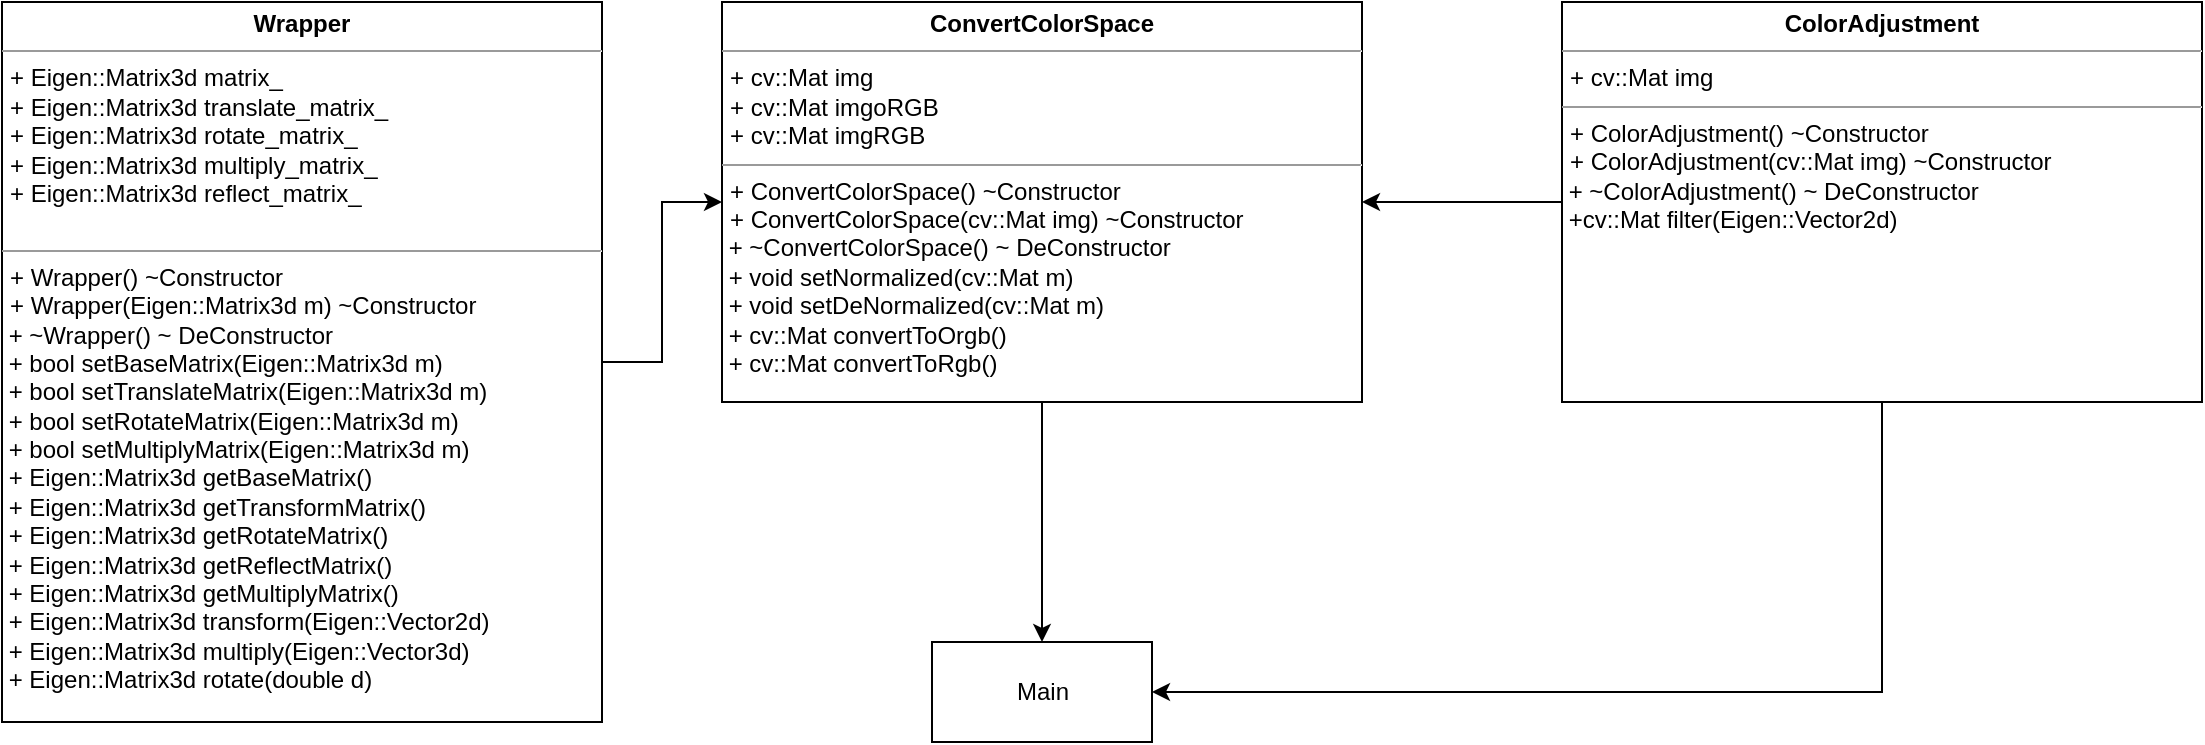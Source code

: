 <mxfile version="12.8.8" type="device"><diagram name="Page-1" id="74e2e168-ea6b-b213-b513-2b3c1d86103e"><mxGraphModel dx="1355" dy="776" grid="1" gridSize="10" guides="1" tooltips="1" connect="1" arrows="1" fold="1" page="1" pageScale="1" pageWidth="1100" pageHeight="850" background="#ffffff" math="0" shadow="0"><root><mxCell id="0"/><mxCell id="1" parent="0"/><mxCell id="F12hcy85wOwkdxMQTBXm-35" style="edgeStyle=orthogonalEdgeStyle;rounded=0;orthogonalLoop=1;jettySize=auto;html=1;exitX=1;exitY=0.5;exitDx=0;exitDy=0;entryX=0;entryY=0.5;entryDx=0;entryDy=0;" parent="1" source="F12hcy85wOwkdxMQTBXm-31" target="F12hcy85wOwkdxMQTBXm-33" edge="1"><mxGeometry relative="1" as="geometry"/></mxCell><mxCell id="F12hcy85wOwkdxMQTBXm-31" value="&lt;p style=&quot;margin: 0px ; margin-top: 4px ; text-align: center&quot;&gt;&lt;b&gt;Wrapper&lt;/b&gt;&lt;br&gt;&lt;/p&gt;&lt;hr size=&quot;1&quot;&gt;&lt;p style=&quot;margin: 0px ; margin-left: 4px&quot;&gt;+ Eigen::Matrix3d matrix_&lt;/p&gt;&lt;p style=&quot;margin: 0px ; margin-left: 4px&quot;&gt;+ Eigen::Matrix3d translate_matrix_&lt;br&gt;&lt;/p&gt;&lt;p style=&quot;margin: 0px ; margin-left: 4px&quot;&gt;+ Eigen::Matrix3d rotate_matrix_&lt;br&gt;&lt;/p&gt;&lt;p style=&quot;margin: 0px ; margin-left: 4px&quot;&gt;+ Eigen::Matrix3d multiply_matrix_&lt;br&gt;&lt;/p&gt;&lt;p style=&quot;margin: 0px ; margin-left: 4px&quot;&gt;+ Eigen::Matrix3d reflect_matrix_&lt;br&gt;&lt;/p&gt;&lt;p style=&quot;margin: 0px ; margin-left: 4px&quot;&gt;&lt;br&gt;&lt;/p&gt;&lt;hr size=&quot;1&quot;&gt;&lt;p style=&quot;margin: 0px ; margin-left: 4px&quot;&gt;+ Wrapper() ~Constructor&lt;/p&gt;&lt;p style=&quot;margin: 0px ; margin-left: 4px&quot;&gt;+ Wrapper(Eigen::Matrix3d m) ~Constructor&lt;br&gt;&lt;/p&gt;&lt;div&gt;&amp;nbsp;+ ~Wrapper() ~ DeConstructor &lt;br&gt;&lt;/div&gt;&lt;div&gt;&amp;nbsp;+ bool setBaseMatrix(Eigen::Matrix3d m)&lt;/div&gt;&lt;div&gt;&amp;nbsp;+ bool setTranslateMatrix(Eigen::Matrix3d m)&lt;/div&gt;&lt;div&gt;&amp;nbsp;+ bool setRotateMatrix(Eigen::Matrix3d m)&lt;/div&gt;&lt;div&gt;&amp;nbsp;+ bool setMultiplyMatrix(Eigen::Matrix3d m)&lt;/div&gt;&lt;div&gt;&amp;nbsp;+ Eigen::Matrix3d getBaseMatrix()&lt;/div&gt;&lt;div&gt;&amp;nbsp;+ Eigen::Matrix3d getTransformMatrix()&lt;/div&gt;&lt;div&gt;&amp;nbsp;+ Eigen::Matrix3d getRotateMatrix()&lt;/div&gt;&lt;div&gt;&amp;nbsp;+ Eigen::Matrix3d getReflectMatrix()&lt;/div&gt;&lt;div&gt;&amp;nbsp;+ Eigen::Matrix3d getMultiplyMatrix()&lt;/div&gt;&lt;div&gt;&amp;nbsp;+ Eigen::Matrix3d transform(Eigen::Vector2d)&lt;/div&gt;&lt;div&gt;&amp;nbsp;+ Eigen::Matrix3d multiply(Eigen::Vector3d)&lt;/div&gt;&lt;div&gt;&amp;nbsp;+ Eigen::Matrix3d rotate(double d)&lt;/div&gt;&lt;div&gt;&lt;br&gt;&lt;/div&gt;&lt;div&gt;&lt;br&gt;&lt;/div&gt;" style="verticalAlign=top;align=left;overflow=fill;fontSize=12;fontFamily=Helvetica;html=1;" parent="1" vertex="1"><mxGeometry x="80" y="40" width="300" height="360" as="geometry"/></mxCell><mxCell id="F12hcy85wOwkdxMQTBXm-36" style="edgeStyle=orthogonalEdgeStyle;rounded=0;orthogonalLoop=1;jettySize=auto;html=1;exitX=0.5;exitY=1;exitDx=0;exitDy=0;" parent="1" source="F12hcy85wOwkdxMQTBXm-33" edge="1"><mxGeometry relative="1" as="geometry"><mxPoint x="600" y="360" as="targetPoint"/></mxGeometry></mxCell><mxCell id="F12hcy85wOwkdxMQTBXm-33" value="&lt;p style=&quot;margin: 0px ; margin-top: 4px ; text-align: center&quot;&gt;&lt;b&gt;ConvertColorSpace&lt;/b&gt;&lt;br&gt;&lt;/p&gt;&lt;hr size=&quot;1&quot;&gt;&lt;p style=&quot;margin: 0px ; margin-left: 4px&quot;&gt;+ cv::Mat img&lt;/p&gt;&lt;p style=&quot;margin: 0px ; margin-left: 4px&quot;&gt;+ cv::Mat imgoRGB&lt;/p&gt;&lt;p style=&quot;margin: 0px ; margin-left: 4px&quot;&gt;+ cv::Mat imgRGB&lt;br&gt;&lt;/p&gt;&lt;hr size=&quot;1&quot;&gt;&lt;p style=&quot;margin: 0px ; margin-left: 4px&quot;&gt;+ ConvertColorSpace() ~Constructor&lt;/p&gt;&lt;p style=&quot;margin: 0px ; margin-left: 4px&quot;&gt;+ ConvertColorSpace(cv::Mat img) ~Constructor&lt;br&gt;&lt;/p&gt;&lt;div&gt;&amp;nbsp;+ ~ConvertColorSpace() ~ DeConstructor &lt;br&gt;&lt;/div&gt;&lt;div&gt;&amp;nbsp;+ void setNormalized(cv::Mat m)&lt;/div&gt;&lt;div&gt;&amp;nbsp;+ void setDeNormalized(cv::Mat m)&lt;/div&gt;&lt;div&gt;&amp;nbsp;+ cv::Mat convertToOrgb()&lt;/div&gt;&lt;div&gt;&amp;nbsp;+ cv::Mat convertToRgb()&lt;br&gt;&lt;/div&gt;&lt;div&gt;&lt;br&gt;&lt;/div&gt;" style="verticalAlign=top;align=left;overflow=fill;fontSize=12;fontFamily=Helvetica;html=1;" parent="1" vertex="1"><mxGeometry x="440" y="40" width="320" height="200" as="geometry"/></mxCell><mxCell id="F12hcy85wOwkdxMQTBXm-38" value="Main" style="html=1;" parent="1" vertex="1"><mxGeometry x="545" y="360" width="110" height="50" as="geometry"/></mxCell><mxCell id="F12hcy85wOwkdxMQTBXm-40" style="edgeStyle=orthogonalEdgeStyle;rounded=0;orthogonalLoop=1;jettySize=auto;html=1;exitX=0.5;exitY=1;exitDx=0;exitDy=0;entryX=1;entryY=0.5;entryDx=0;entryDy=0;" parent="1" source="8elAv2dCrALiBE0xz12U-1" target="F12hcy85wOwkdxMQTBXm-38" edge="1"><mxGeometry relative="1" as="geometry"><mxPoint x="905" y="165" as="sourcePoint"/></mxGeometry></mxCell><mxCell id="8elAv2dCrALiBE0xz12U-2" style="edgeStyle=orthogonalEdgeStyle;rounded=0;orthogonalLoop=1;jettySize=auto;html=1;exitX=0;exitY=0.5;exitDx=0;exitDy=0;entryX=1;entryY=0.5;entryDx=0;entryDy=0;" edge="1" parent="1" source="8elAv2dCrALiBE0xz12U-1" target="F12hcy85wOwkdxMQTBXm-33"><mxGeometry relative="1" as="geometry"/></mxCell><mxCell id="8elAv2dCrALiBE0xz12U-1" value="&lt;p style=&quot;margin: 0px ; margin-top: 4px ; text-align: center&quot;&gt;&lt;b&gt;ColorAdjustment&lt;/b&gt;&lt;br&gt;&lt;/p&gt;&lt;hr size=&quot;1&quot;&gt;&lt;p style=&quot;margin: 0px ; margin-left: 4px&quot;&gt;+ cv::Mat img&lt;/p&gt;&lt;hr size=&quot;1&quot;&gt;&lt;p style=&quot;margin: 0px ; margin-left: 4px&quot;&gt;+ ColorAdjustment() ~Constructor&lt;/p&gt;&lt;p style=&quot;margin: 0px ; margin-left: 4px&quot;&gt;+ ColorAdjustment(cv::Mat img) ~Constructor&lt;br&gt;&lt;/p&gt;&lt;div&gt;&amp;nbsp;+ ~ColorAdjustment() ~ DeConstructor &lt;br&gt;&lt;/div&gt;&lt;div&gt;&amp;nbsp;+cv::Mat filter(Eigen::Vector2d)&lt;br&gt;&lt;/div&gt;" style="verticalAlign=top;align=left;overflow=fill;fontSize=12;fontFamily=Helvetica;html=1;" vertex="1" parent="1"><mxGeometry x="860" y="40" width="320" height="200" as="geometry"/></mxCell></root></mxGraphModel></diagram></mxfile>
